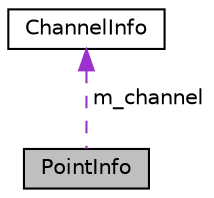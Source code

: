 digraph "PointInfo"
{
  bgcolor="transparent";
  edge [fontname="Helvetica",fontsize="10",labelfontname="Helvetica",labelfontsize="10"];
  node [fontname="Helvetica",fontsize="10",shape=record];
  Node1 [label="PointInfo",height=0.2,width=0.4,color="black", fillcolor="grey75", style="filled" fontcolor="black"];
  Node2 -> Node1 [dir="back",color="darkorchid3",fontsize="10",style="dashed",label=" m_channel" ,fontname="Helvetica"];
  Node2 [label="ChannelInfo",height=0.2,width=0.4,color="black",URL="$a00003.html",tooltip="ChannelInfo stores the basic properties of a channel. "];
}
